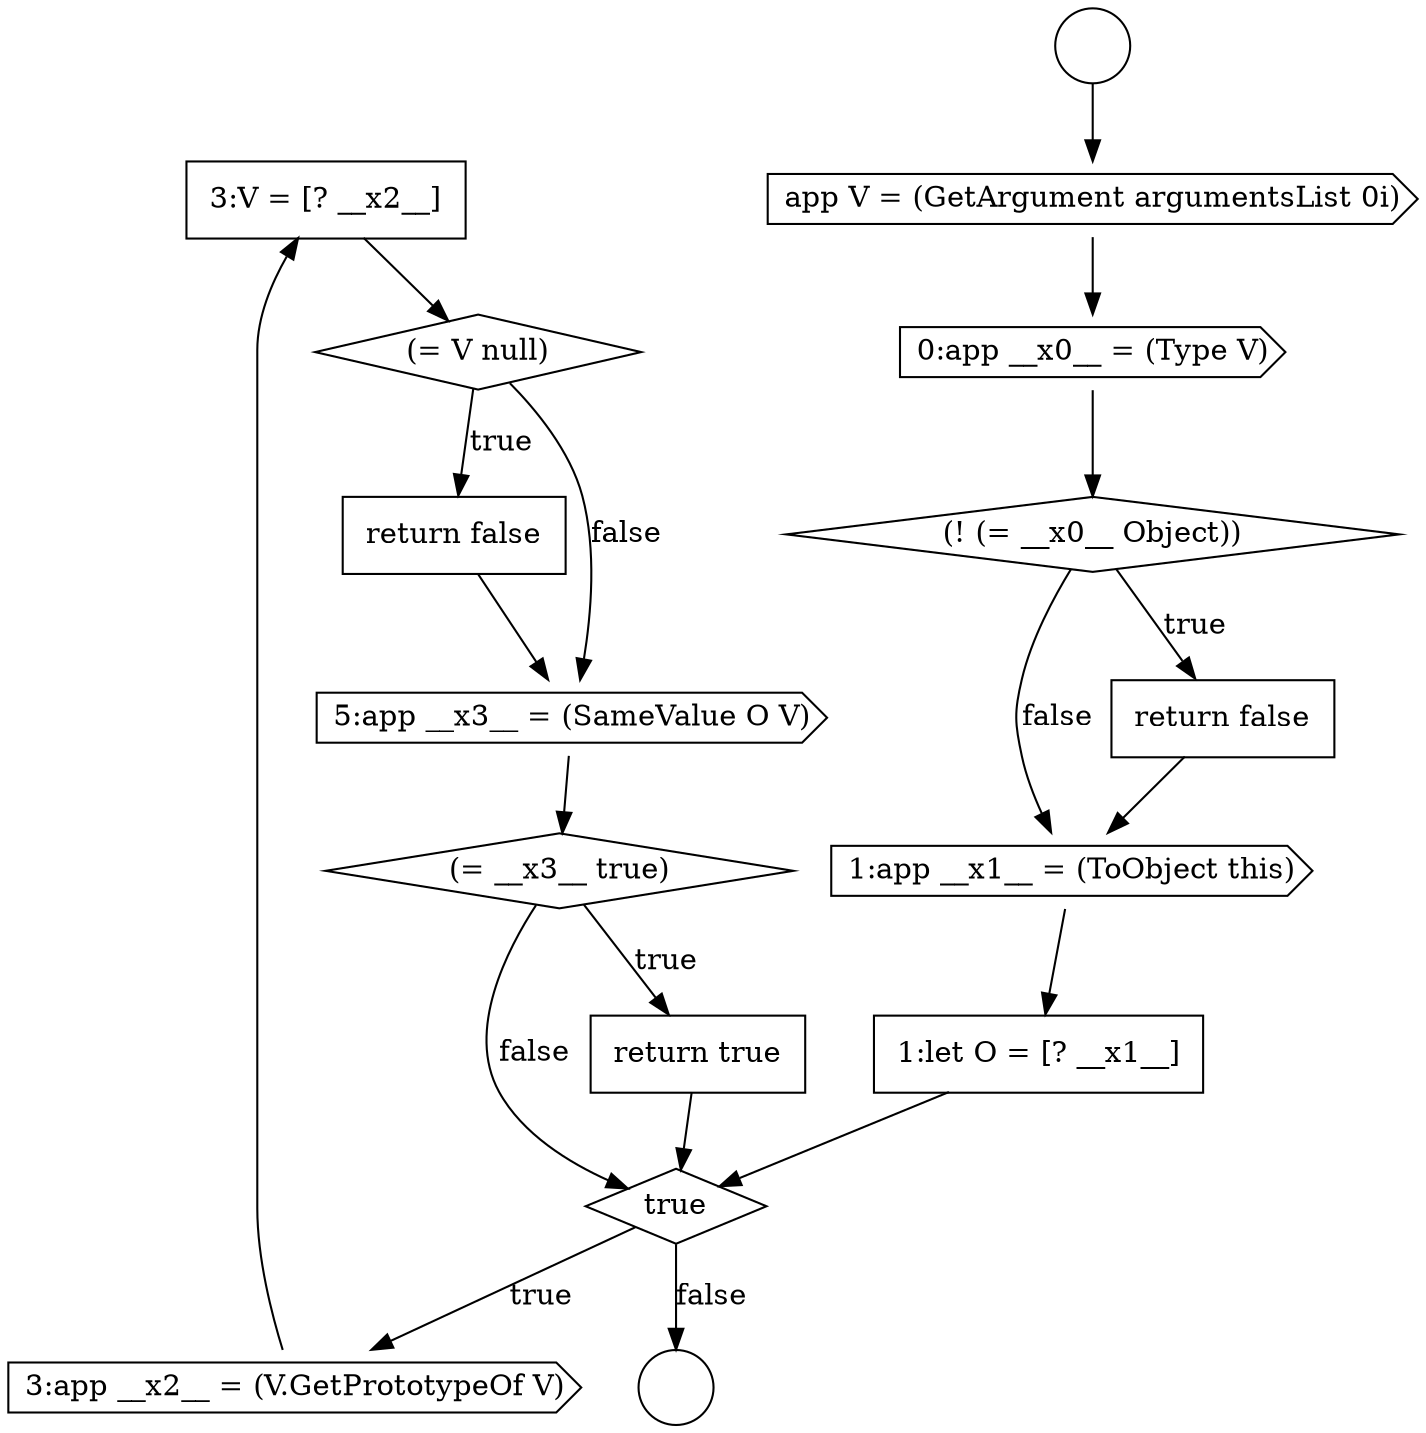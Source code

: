 digraph {
  node12221 [shape=none, margin=0, label=<<font color="black">
    <table border="0" cellborder="1" cellspacing="0" cellpadding="10">
      <tr><td align="left">3:V = [? __x2__]</td></tr>
    </table>
  </font>> color="black" fillcolor="white" style=filled]
  node12215 [shape=diamond, label=<<font color="black">(! (= __x0__ Object))</font>> color="black" fillcolor="white" style=filled]
  node12211 [shape=circle label=" " color="black" fillcolor="white" style=filled]
  node12223 [shape=none, margin=0, label=<<font color="black">
    <table border="0" cellborder="1" cellspacing="0" cellpadding="10">
      <tr><td align="left">return false</td></tr>
    </table>
  </font>> color="black" fillcolor="white" style=filled]
  node12218 [shape=none, margin=0, label=<<font color="black">
    <table border="0" cellborder="1" cellspacing="0" cellpadding="10">
      <tr><td align="left">1:let O = [? __x1__]</td></tr>
    </table>
  </font>> color="black" fillcolor="white" style=filled]
  node12216 [shape=none, margin=0, label=<<font color="black">
    <table border="0" cellborder="1" cellspacing="0" cellpadding="10">
      <tr><td align="left">return false</td></tr>
    </table>
  </font>> color="black" fillcolor="white" style=filled]
  node12214 [shape=cds, label=<<font color="black">0:app __x0__ = (Type V)</font>> color="black" fillcolor="white" style=filled]
  node12224 [shape=cds, label=<<font color="black">5:app __x3__ = (SameValue O V)</font>> color="black" fillcolor="white" style=filled]
  node12219 [shape=diamond, label=<<font color="black">true</font>> color="black" fillcolor="white" style=filled]
  node12226 [shape=none, margin=0, label=<<font color="black">
    <table border="0" cellborder="1" cellspacing="0" cellpadding="10">
      <tr><td align="left">return true</td></tr>
    </table>
  </font>> color="black" fillcolor="white" style=filled]
  node12213 [shape=cds, label=<<font color="black">app V = (GetArgument argumentsList 0i)</font>> color="black" fillcolor="white" style=filled]
  node12220 [shape=cds, label=<<font color="black">3:app __x2__ = (V.GetPrototypeOf V)</font>> color="black" fillcolor="white" style=filled]
  node12225 [shape=diamond, label=<<font color="black">(= __x3__ true)</font>> color="black" fillcolor="white" style=filled]
  node12212 [shape=circle label=" " color="black" fillcolor="white" style=filled]
  node12217 [shape=cds, label=<<font color="black">1:app __x1__ = (ToObject this)</font>> color="black" fillcolor="white" style=filled]
  node12222 [shape=diamond, label=<<font color="black">(= V null)</font>> color="black" fillcolor="white" style=filled]
  node12213 -> node12214 [ color="black"]
  node12220 -> node12221 [ color="black"]
  node12222 -> node12223 [label=<<font color="black">true</font>> color="black"]
  node12222 -> node12224 [label=<<font color="black">false</font>> color="black"]
  node12215 -> node12216 [label=<<font color="black">true</font>> color="black"]
  node12215 -> node12217 [label=<<font color="black">false</font>> color="black"]
  node12226 -> node12219 [ color="black"]
  node12218 -> node12219 [ color="black"]
  node12216 -> node12217 [ color="black"]
  node12217 -> node12218 [ color="black"]
  node12219 -> node12220 [label=<<font color="black">true</font>> color="black"]
  node12219 -> node12212 [label=<<font color="black">false</font>> color="black"]
  node12225 -> node12226 [label=<<font color="black">true</font>> color="black"]
  node12225 -> node12219 [label=<<font color="black">false</font>> color="black"]
  node12214 -> node12215 [ color="black"]
  node12224 -> node12225 [ color="black"]
  node12221 -> node12222 [ color="black"]
  node12223 -> node12224 [ color="black"]
  node12211 -> node12213 [ color="black"]
}
